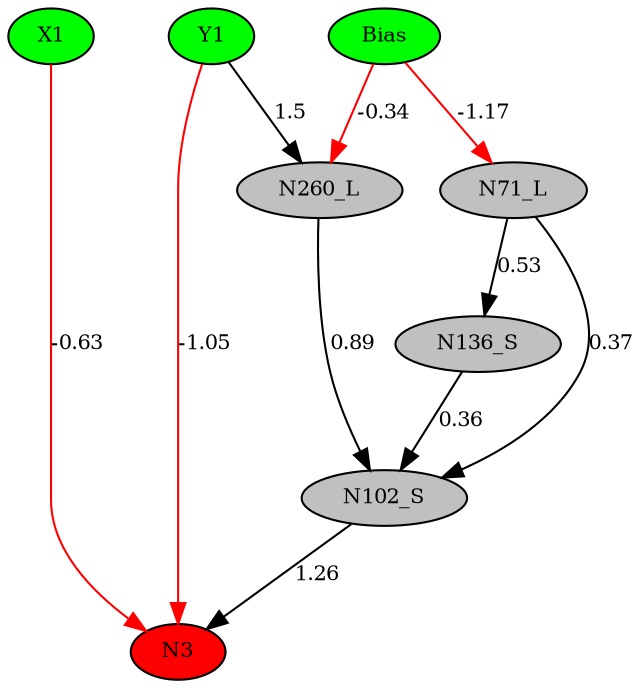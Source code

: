 digraph g { 
N0 [shape=ellipse, label=Bias,fontsize=10,height=0.1,width=0.1,style=filled,fillcolor=green]
N1[shape=ellipse label=X1,fontsize=10,height=0.1,width=0.1,style=filled,fillcolor=green]
N2[shape=ellipse label=Y1,fontsize=10,height=0.1,width=0.1,style=filled,fillcolor=green]
N3[shape=ellipse,fontsize = 10, height = 0.1, width = 0.1, style = filled, fillcolor = red]
N71[shape=ellipse, label=N71_L,fontsize=10,height=0.1,width=0.1,style=filled,fillcolor=gray]
N102[shape=ellipse, label=N102_S,fontsize=10,height=0.1,width=0.1,style=filled,fillcolor=gray]
N136[shape=ellipse, label=N136_S,fontsize=10,height=0.1,width=0.1,style=filled,fillcolor=gray]
N260[shape=ellipse, label=N260_L,fontsize=10,height=0.1,width=0.1,style=filled,fillcolor=gray]
N1 -> N3 [color=red] [arrowType=inv][ label=-0.63,fontsize=10]
N2 -> N3 [color=red] [arrowType=inv][ label=-1.05,fontsize=10]
N0 -> N71 [color=red] [arrowType=inv][ label=-1.17,fontsize=10]
N102 -> N3 [color=black] [ label=1.26,fontsize=10]
N71 -> N136 [color=black] [ label=0.53,fontsize=10]
N136 -> N102 [color=black] [ label=0.36,fontsize=10]
N71 -> N102 [color=black] [ label=0.37,fontsize=10]
N2 -> N260 [color=black] [ label=1.5,fontsize=10]
N260 -> N102 [color=black] [ label=0.89,fontsize=10]
N0 -> N260 [color=red] [arrowType=inv][ label=-0.34,fontsize=10]
 { rank=same; 
N3
 } 
 { rank=same; 
N1 ->N2 ->N0 [style=invis]
 } 
}
